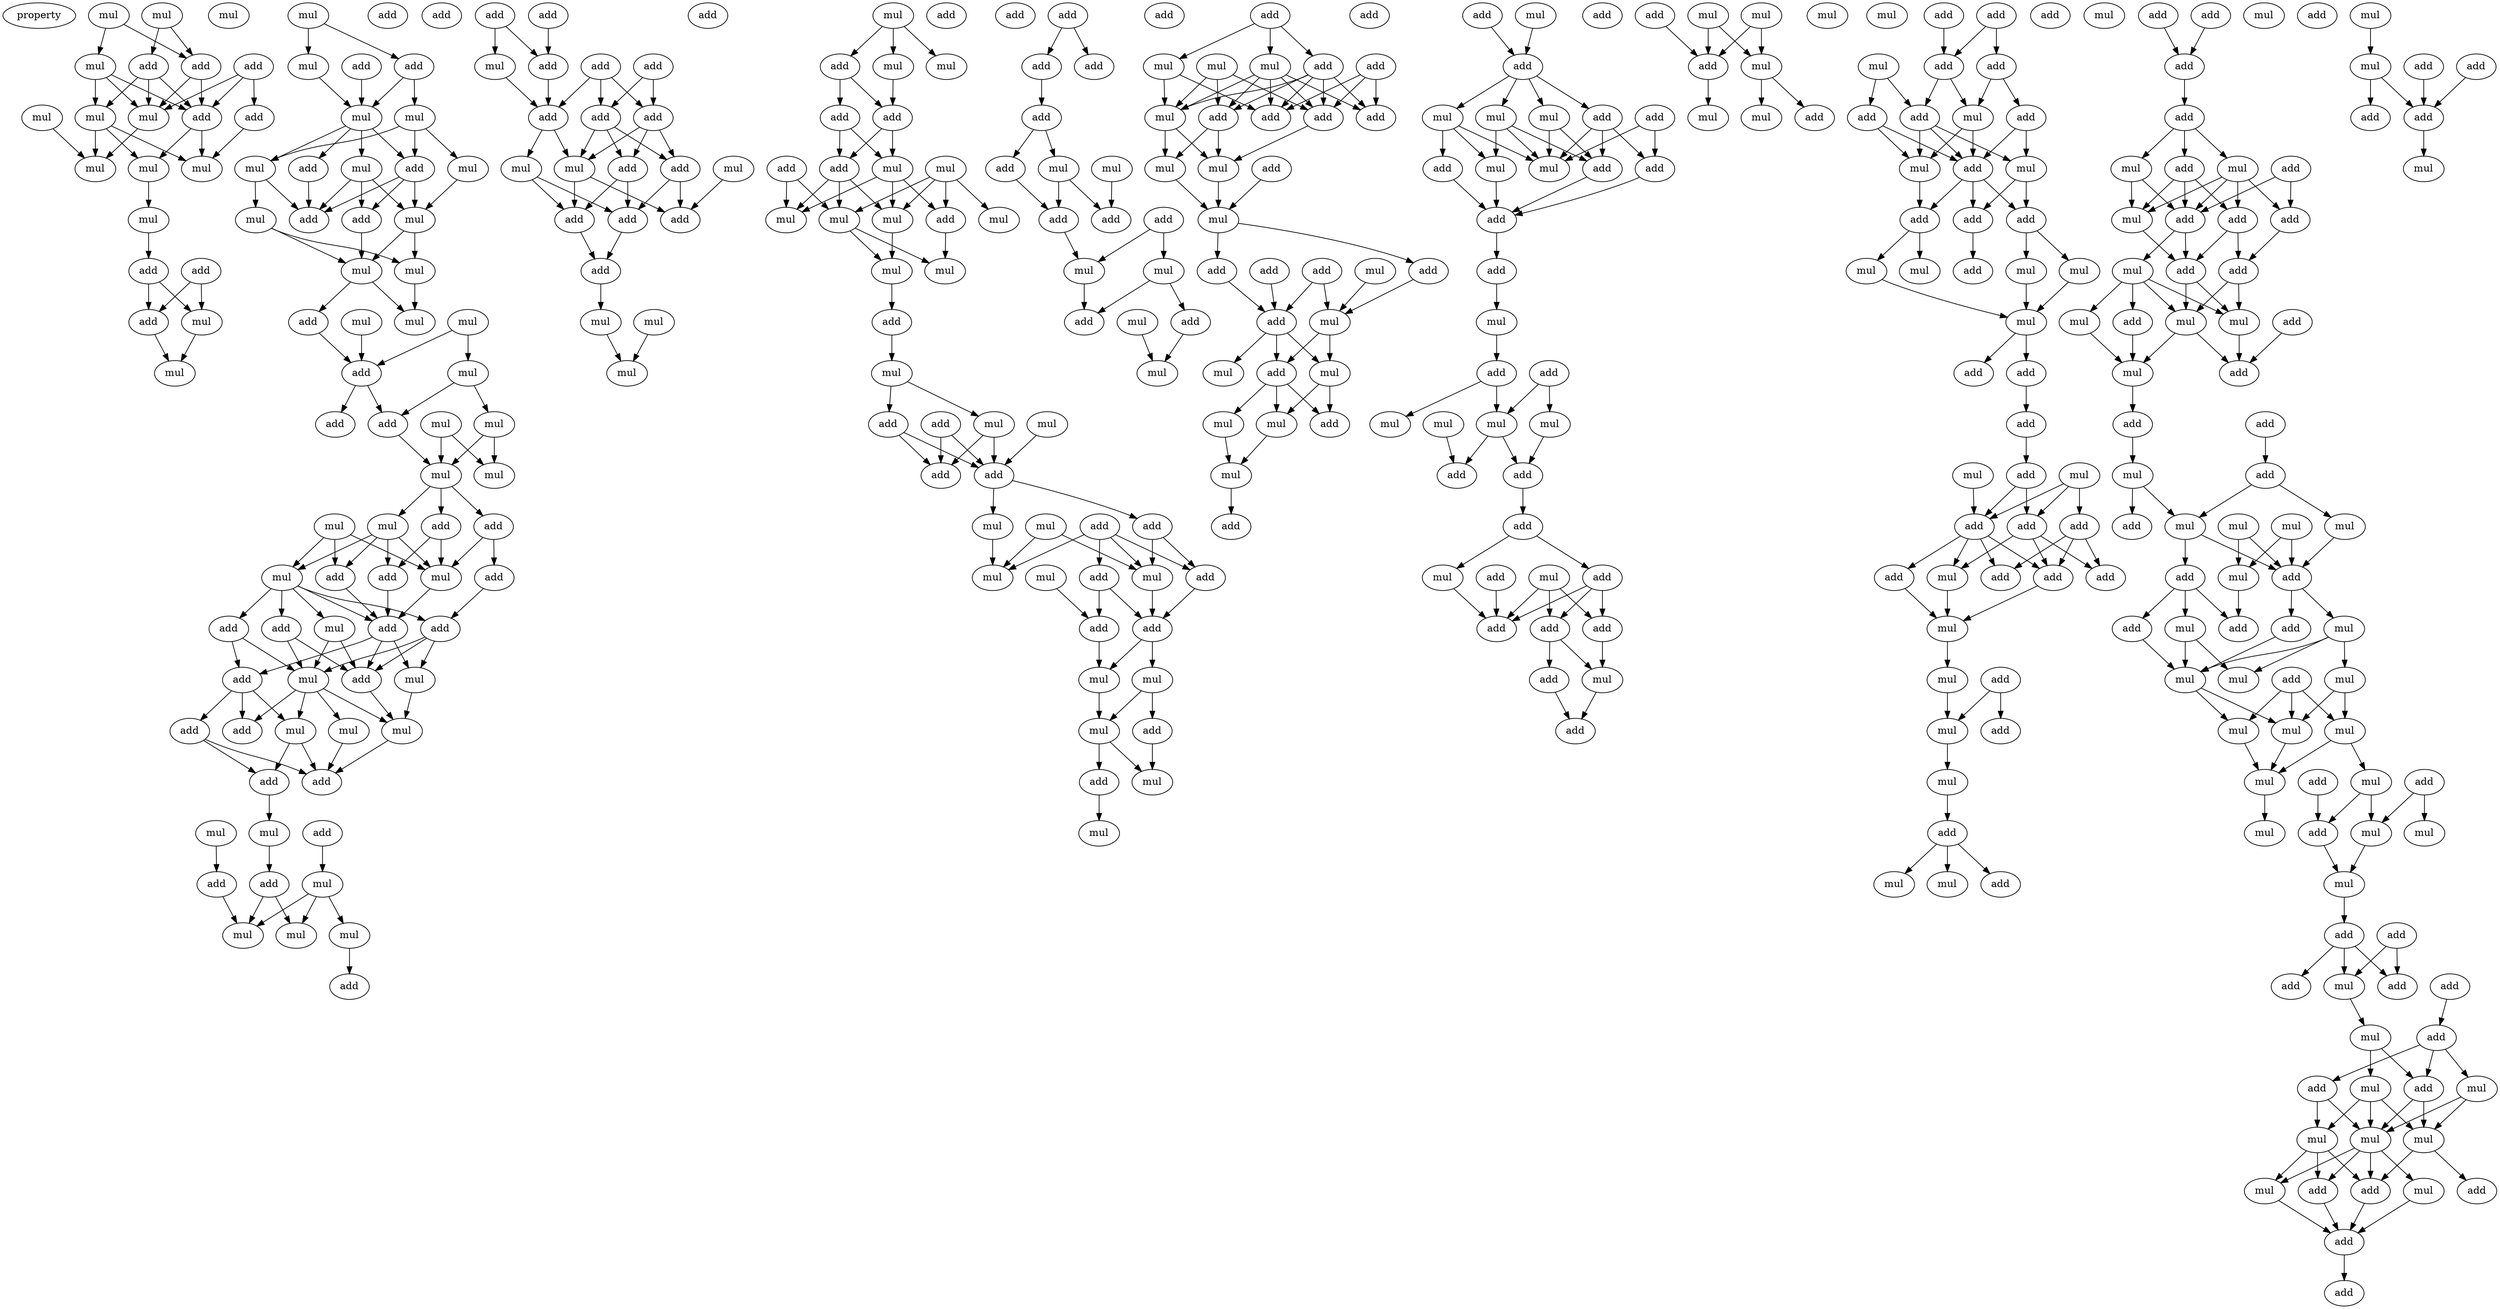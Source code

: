 digraph {
    node [fontcolor=black]
    property [mul=2,lf=1.6]
    0 [ label = mul ];
    1 [ label = mul ];
    2 [ label = mul ];
    3 [ label = add ];
    4 [ label = add ];
    5 [ label = add ];
    6 [ label = mul ];
    7 [ label = mul ];
    8 [ label = mul ];
    9 [ label = mul ];
    10 [ label = add ];
    11 [ label = add ];
    12 [ label = mul ];
    13 [ label = mul ];
    14 [ label = mul ];
    15 [ label = mul ];
    16 [ label = add ];
    17 [ label = add ];
    18 [ label = mul ];
    19 [ label = add ];
    20 [ label = mul ];
    21 [ label = mul ];
    22 [ label = mul ];
    23 [ label = add ];
    24 [ label = add ];
    25 [ label = add ];
    26 [ label = mul ];
    27 [ label = mul ];
    28 [ label = add ];
    29 [ label = mul ];
    30 [ label = mul ];
    31 [ label = add ];
    32 [ label = mul ];
    33 [ label = mul ];
    34 [ label = add ];
    35 [ label = add ];
    36 [ label = mul ];
    37 [ label = mul ];
    38 [ label = mul ];
    39 [ label = mul ];
    40 [ label = mul ];
    41 [ label = mul ];
    42 [ label = add ];
    43 [ label = add ];
    44 [ label = mul ];
    45 [ label = mul ];
    46 [ label = add ];
    47 [ label = mul ];
    48 [ label = add ];
    49 [ label = mul ];
    50 [ label = mul ];
    51 [ label = add ];
    52 [ label = mul ];
    53 [ label = mul ];
    54 [ label = add ];
    55 [ label = mul ];
    56 [ label = add ];
    57 [ label = add ];
    58 [ label = mul ];
    59 [ label = add ];
    60 [ label = mul ];
    61 [ label = add ];
    62 [ label = add ];
    63 [ label = add ];
    64 [ label = add ];
    65 [ label = mul ];
    66 [ label = mul ];
    67 [ label = add ];
    68 [ label = add ];
    69 [ label = add ];
    70 [ label = mul ];
    71 [ label = add ];
    72 [ label = mul ];
    73 [ label = mul ];
    74 [ label = add ];
    75 [ label = add ];
    76 [ label = mul ];
    77 [ label = mul ];
    78 [ label = add ];
    79 [ label = add ];
    80 [ label = mul ];
    81 [ label = add ];
    82 [ label = add ];
    83 [ label = mul ];
    84 [ label = mul ];
    85 [ label = mul ];
    86 [ label = add ];
    87 [ label = add ];
    88 [ label = add ];
    89 [ label = add ];
    90 [ label = mul ];
    91 [ label = add ];
    92 [ label = add ];
    93 [ label = add ];
    94 [ label = add ];
    95 [ label = add ];
    96 [ label = mul ];
    97 [ label = mul ];
    98 [ label = mul ];
    99 [ label = add ];
    100 [ label = add ];
    101 [ label = add ];
    102 [ label = add ];
    103 [ label = add ];
    104 [ label = add ];
    105 [ label = add ];
    106 [ label = mul ];
    107 [ label = mul ];
    108 [ label = mul ];
    109 [ label = mul ];
    110 [ label = mul ];
    111 [ label = add ];
    112 [ label = mul ];
    113 [ label = add ];
    114 [ label = add ];
    115 [ label = mul ];
    116 [ label = add ];
    117 [ label = mul ];
    118 [ label = add ];
    119 [ label = mul ];
    120 [ label = mul ];
    121 [ label = mul ];
    122 [ label = mul ];
    123 [ label = add ];
    124 [ label = mul ];
    125 [ label = mul ];
    126 [ label = add ];
    127 [ label = mul ];
    128 [ label = mul ];
    129 [ label = mul ];
    130 [ label = add ];
    131 [ label = add ];
    132 [ label = add ];
    133 [ label = add ];
    134 [ label = add ];
    135 [ label = mul ];
    136 [ label = add ];
    137 [ label = add ];
    138 [ label = mul ];
    139 [ label = mul ];
    140 [ label = add ];
    141 [ label = add ];
    142 [ label = mul ];
    143 [ label = mul ];
    144 [ label = add ];
    145 [ label = add ];
    146 [ label = mul ];
    147 [ label = mul ];
    148 [ label = add ];
    149 [ label = mul ];
    150 [ label = add ];
    151 [ label = mul ];
    152 [ label = add ];
    153 [ label = mul ];
    154 [ label = add ];
    155 [ label = add ];
    156 [ label = add ];
    157 [ label = add ];
    158 [ label = add ];
    159 [ label = mul ];
    160 [ label = mul ];
    161 [ label = add ];
    162 [ label = add ];
    163 [ label = add ];
    164 [ label = mul ];
    165 [ label = mul ];
    166 [ label = mul ];
    167 [ label = add ];
    168 [ label = add ];
    169 [ label = add ];
    170 [ label = mul ];
    171 [ label = add ];
    172 [ label = mul ];
    173 [ label = mul ];
    174 [ label = mul ];
    175 [ label = add ];
    176 [ label = add ];
    177 [ label = mul ];
    178 [ label = add ];
    179 [ label = add ];
    180 [ label = add ];
    181 [ label = add ];
    182 [ label = mul ];
    183 [ label = mul ];
    184 [ label = add ];
    185 [ label = mul ];
    186 [ label = add ];
    187 [ label = add ];
    188 [ label = add ];
    189 [ label = mul ];
    190 [ label = add ];
    191 [ label = mul ];
    192 [ label = add ];
    193 [ label = mul ];
    194 [ label = add ];
    195 [ label = mul ];
    196 [ label = mul ];
    197 [ label = mul ];
    198 [ label = add ];
    199 [ label = mul ];
    200 [ label = add ];
    201 [ label = add ];
    202 [ label = mul ];
    203 [ label = add ];
    204 [ label = add ];
    205 [ label = add ];
    206 [ label = mul ];
    207 [ label = add ];
    208 [ label = mul ];
    209 [ label = mul ];
    210 [ label = mul ];
    211 [ label = add ];
    212 [ label = add ];
    213 [ label = mul ];
    214 [ label = add ];
    215 [ label = add ];
    216 [ label = add ];
    217 [ label = add ];
    218 [ label = mul ];
    219 [ label = add ];
    220 [ label = add ];
    221 [ label = mul ];
    222 [ label = mul ];
    223 [ label = mul ];
    224 [ label = mul ];
    225 [ label = add ];
    226 [ label = add ];
    227 [ label = add ];
    228 [ label = mul ];
    229 [ label = add ];
    230 [ label = mul ];
    231 [ label = add ];
    232 [ label = add ];
    233 [ label = add ];
    234 [ label = add ];
    235 [ label = add ];
    236 [ label = mul ];
    237 [ label = add ];
    238 [ label = add ];
    239 [ label = mul ];
    240 [ label = mul ];
    241 [ label = mul ];
    242 [ label = mul ];
    243 [ label = add ];
    244 [ label = mul ];
    245 [ label = add ];
    246 [ label = mul ];
    247 [ label = mul ];
    248 [ label = add ];
    249 [ label = add ];
    250 [ label = add ];
    251 [ label = mul ];
    252 [ label = add ];
    253 [ label = add ];
    254 [ label = add ];
    255 [ label = mul ];
    256 [ label = add ];
    257 [ label = add ];
    258 [ label = mul ];
    259 [ label = mul ];
    260 [ label = add ];
    261 [ label = add ];
    262 [ label = add ];
    263 [ label = mul ];
    264 [ label = mul ];
    265 [ label = add ];
    266 [ label = mul ];
    267 [ label = mul ];
    268 [ label = mul ];
    269 [ label = add ];
    270 [ label = add ];
    271 [ label = add ];
    272 [ label = add ];
    273 [ label = add ];
    274 [ label = mul ];
    275 [ label = mul ];
    276 [ label = mul ];
    277 [ label = add ];
    278 [ label = add ];
    279 [ label = add ];
    280 [ label = add ];
    281 [ label = add ];
    282 [ label = add ];
    283 [ label = mul ];
    284 [ label = add ];
    285 [ label = mul ];
    286 [ label = mul ];
    287 [ label = add ];
    288 [ label = add ];
    289 [ label = mul ];
    290 [ label = mul ];
    291 [ label = add ];
    292 [ label = mul ];
    293 [ label = add ];
    294 [ label = mul ];
    295 [ label = add ];
    296 [ label = add ];
    297 [ label = add ];
    298 [ label = add ];
    299 [ label = add ];
    300 [ label = add ];
    301 [ label = mul ];
    302 [ label = mul ];
    303 [ label = mul ];
    304 [ label = add ];
    305 [ label = add ];
    306 [ label = add ];
    307 [ label = mul ];
    308 [ label = add ];
    309 [ label = add ];
    310 [ label = mul ];
    311 [ label = mul ];
    312 [ label = mul ];
    313 [ label = add ];
    314 [ label = add ];
    315 [ label = mul ];
    316 [ label = add ];
    317 [ label = mul ];
    318 [ label = add ];
    319 [ label = add ];
    320 [ label = mul ];
    321 [ label = add ];
    322 [ label = mul ];
    323 [ label = add ];
    324 [ label = mul ];
    325 [ label = mul ];
    326 [ label = mul ];
    327 [ label = add ];
    328 [ label = mul ];
    329 [ label = add ];
    330 [ label = add ];
    331 [ label = add ];
    332 [ label = mul ];
    333 [ label = mul ];
    334 [ label = add ];
    335 [ label = add ];
    336 [ label = mul ];
    337 [ label = mul ];
    338 [ label = mul ];
    339 [ label = mul ];
    340 [ label = mul ];
    341 [ label = mul ];
    342 [ label = add ];
    343 [ label = mul ];
    344 [ label = mul ];
    345 [ label = add ];
    346 [ label = mul ];
    347 [ label = add ];
    348 [ label = mul ];
    349 [ label = mul ];
    350 [ label = mul ];
    351 [ label = add ];
    352 [ label = add ];
    353 [ label = add ];
    354 [ label = mul ];
    355 [ label = add ];
    356 [ label = add ];
    357 [ label = add ];
    358 [ label = add ];
    359 [ label = mul ];
    360 [ label = add ];
    361 [ label = add ];
    362 [ label = mul ];
    363 [ label = mul ];
    364 [ label = mul ];
    365 [ label = mul ];
    366 [ label = mul ];
    367 [ label = mul ];
    368 [ label = add ];
    369 [ label = add ];
    370 [ label = add ];
    371 [ label = mul ];
    372 [ label = add ];
    373 [ label = add ];
    374 [ label = mul ];
    375 [ label = mul ];
    376 [ label = add ];
    377 [ label = add ];
    378 [ label = add ];
    379 [ label = add ];
    380 [ label = mul ];
    0 -> 3 [ name = 0 ];
    0 -> 5 [ name = 1 ];
    2 -> 3 [ name = 2 ];
    2 -> 6 [ name = 3 ];
    3 -> 7 [ name = 4 ];
    3 -> 11 [ name = 5 ];
    4 -> 7 [ name = 6 ];
    4 -> 10 [ name = 7 ];
    4 -> 11 [ name = 8 ];
    5 -> 7 [ name = 9 ];
    5 -> 9 [ name = 10 ];
    5 -> 11 [ name = 11 ];
    6 -> 7 [ name = 12 ];
    6 -> 9 [ name = 13 ];
    6 -> 11 [ name = 14 ];
    7 -> 12 [ name = 15 ];
    8 -> 12 [ name = 16 ];
    9 -> 12 [ name = 17 ];
    9 -> 13 [ name = 18 ];
    9 -> 14 [ name = 19 ];
    10 -> 13 [ name = 20 ];
    11 -> 13 [ name = 21 ];
    11 -> 14 [ name = 22 ];
    14 -> 15 [ name = 23 ];
    15 -> 17 [ name = 24 ];
    16 -> 18 [ name = 25 ];
    16 -> 19 [ name = 26 ];
    17 -> 18 [ name = 27 ];
    17 -> 19 [ name = 28 ];
    18 -> 20 [ name = 29 ];
    19 -> 20 [ name = 30 ];
    21 -> 22 [ name = 31 ];
    21 -> 24 [ name = 32 ];
    22 -> 27 [ name = 33 ];
    24 -> 26 [ name = 34 ];
    24 -> 27 [ name = 35 ];
    25 -> 27 [ name = 36 ];
    26 -> 28 [ name = 37 ];
    26 -> 29 [ name = 38 ];
    26 -> 32 [ name = 39 ];
    27 -> 28 [ name = 40 ];
    27 -> 30 [ name = 41 ];
    27 -> 31 [ name = 42 ];
    27 -> 32 [ name = 43 ];
    28 -> 33 [ name = 44 ];
    28 -> 34 [ name = 45 ];
    28 -> 35 [ name = 46 ];
    29 -> 33 [ name = 47 ];
    30 -> 33 [ name = 48 ];
    30 -> 34 [ name = 49 ];
    30 -> 35 [ name = 50 ];
    31 -> 35 [ name = 51 ];
    32 -> 35 [ name = 52 ];
    32 -> 36 [ name = 53 ];
    33 -> 37 [ name = 54 ];
    33 -> 38 [ name = 55 ];
    34 -> 37 [ name = 56 ];
    36 -> 37 [ name = 57 ];
    36 -> 38 [ name = 58 ];
    37 -> 40 [ name = 59 ];
    37 -> 42 [ name = 60 ];
    38 -> 40 [ name = 61 ];
    39 -> 43 [ name = 62 ];
    41 -> 43 [ name = 63 ];
    41 -> 44 [ name = 64 ];
    42 -> 43 [ name = 65 ];
    43 -> 46 [ name = 66 ];
    43 -> 48 [ name = 67 ];
    44 -> 46 [ name = 68 ];
    44 -> 47 [ name = 69 ];
    45 -> 49 [ name = 70 ];
    45 -> 50 [ name = 71 ];
    46 -> 49 [ name = 72 ];
    47 -> 49 [ name = 73 ];
    47 -> 50 [ name = 74 ];
    49 -> 51 [ name = 75 ];
    49 -> 52 [ name = 76 ];
    49 -> 54 [ name = 77 ];
    51 -> 58 [ name = 78 ];
    51 -> 59 [ name = 79 ];
    52 -> 55 [ name = 80 ];
    52 -> 56 [ name = 81 ];
    52 -> 57 [ name = 82 ];
    52 -> 58 [ name = 83 ];
    53 -> 55 [ name = 84 ];
    53 -> 56 [ name = 85 ];
    53 -> 58 [ name = 86 ];
    54 -> 57 [ name = 87 ];
    54 -> 58 [ name = 88 ];
    55 -> 60 [ name = 89 ];
    55 -> 61 [ name = 90 ];
    55 -> 62 [ name = 91 ];
    55 -> 63 [ name = 92 ];
    55 -> 64 [ name = 93 ];
    56 -> 62 [ name = 94 ];
    57 -> 62 [ name = 95 ];
    58 -> 62 [ name = 96 ];
    59 -> 61 [ name = 97 ];
    60 -> 66 [ name = 98 ];
    60 -> 68 [ name = 99 ];
    61 -> 65 [ name = 100 ];
    61 -> 66 [ name = 101 ];
    61 -> 68 [ name = 102 ];
    62 -> 65 [ name = 103 ];
    62 -> 67 [ name = 104 ];
    62 -> 68 [ name = 105 ];
    63 -> 66 [ name = 106 ];
    63 -> 67 [ name = 107 ];
    64 -> 66 [ name = 108 ];
    64 -> 68 [ name = 109 ];
    65 -> 73 [ name = 110 ];
    66 -> 69 [ name = 111 ];
    66 -> 70 [ name = 112 ];
    66 -> 72 [ name = 113 ];
    66 -> 73 [ name = 114 ];
    67 -> 69 [ name = 115 ];
    67 -> 70 [ name = 116 ];
    67 -> 71 [ name = 117 ];
    68 -> 73 [ name = 118 ];
    70 -> 74 [ name = 119 ];
    70 -> 75 [ name = 120 ];
    71 -> 74 [ name = 121 ];
    71 -> 75 [ name = 122 ];
    72 -> 74 [ name = 123 ];
    73 -> 74 [ name = 124 ];
    75 -> 77 [ name = 125 ];
    76 -> 81 [ name = 126 ];
    77 -> 82 [ name = 127 ];
    78 -> 80 [ name = 128 ];
    80 -> 83 [ name = 129 ];
    80 -> 84 [ name = 130 ];
    80 -> 85 [ name = 131 ];
    81 -> 83 [ name = 132 ];
    82 -> 83 [ name = 133 ];
    82 -> 84 [ name = 134 ];
    85 -> 86 [ name = 135 ];
    87 -> 90 [ name = 136 ];
    87 -> 92 [ name = 137 ];
    88 -> 92 [ name = 138 ];
    89 -> 93 [ name = 139 ];
    89 -> 94 [ name = 140 ];
    89 -> 95 [ name = 141 ];
    90 -> 94 [ name = 142 ];
    91 -> 93 [ name = 143 ];
    91 -> 95 [ name = 144 ];
    92 -> 94 [ name = 145 ];
    93 -> 96 [ name = 146 ];
    93 -> 99 [ name = 147 ];
    93 -> 100 [ name = 148 ];
    94 -> 96 [ name = 149 ];
    94 -> 97 [ name = 150 ];
    95 -> 96 [ name = 151 ];
    95 -> 99 [ name = 152 ];
    95 -> 100 [ name = 153 ];
    96 -> 101 [ name = 154 ];
    96 -> 102 [ name = 155 ];
    97 -> 101 [ name = 156 ];
    97 -> 103 [ name = 157 ];
    98 -> 102 [ name = 158 ];
    99 -> 101 [ name = 159 ];
    99 -> 103 [ name = 160 ];
    100 -> 102 [ name = 161 ];
    100 -> 103 [ name = 162 ];
    101 -> 104 [ name = 163 ];
    103 -> 104 [ name = 164 ];
    104 -> 106 [ name = 165 ];
    106 -> 109 [ name = 166 ];
    107 -> 109 [ name = 167 ];
    108 -> 110 [ name = 168 ];
    108 -> 111 [ name = 169 ];
    108 -> 112 [ name = 170 ];
    110 -> 114 [ name = 171 ];
    111 -> 113 [ name = 172 ];
    111 -> 114 [ name = 173 ];
    113 -> 116 [ name = 174 ];
    113 -> 117 [ name = 175 ];
    114 -> 116 [ name = 176 ];
    114 -> 117 [ name = 177 ];
    115 -> 120 [ name = 178 ];
    115 -> 121 [ name = 179 ];
    115 -> 122 [ name = 180 ];
    115 -> 123 [ name = 181 ];
    116 -> 119 [ name = 182 ];
    116 -> 120 [ name = 183 ];
    116 -> 121 [ name = 184 ];
    117 -> 119 [ name = 185 ];
    117 -> 121 [ name = 186 ];
    117 -> 123 [ name = 187 ];
    118 -> 119 [ name = 188 ];
    118 -> 120 [ name = 189 ];
    120 -> 124 [ name = 190 ];
    120 -> 125 [ name = 191 ];
    121 -> 124 [ name = 192 ];
    123 -> 125 [ name = 193 ];
    124 -> 126 [ name = 194 ];
    126 -> 127 [ name = 195 ];
    127 -> 128 [ name = 196 ];
    127 -> 131 [ name = 197 ];
    128 -> 133 [ name = 198 ];
    128 -> 134 [ name = 199 ];
    129 -> 134 [ name = 200 ];
    131 -> 133 [ name = 201 ];
    131 -> 134 [ name = 202 ];
    132 -> 133 [ name = 203 ];
    132 -> 134 [ name = 204 ];
    134 -> 135 [ name = 205 ];
    134 -> 137 [ name = 206 ];
    135 -> 143 [ name = 207 ];
    136 -> 139 [ name = 208 ];
    136 -> 140 [ name = 209 ];
    136 -> 141 [ name = 210 ];
    136 -> 143 [ name = 211 ];
    137 -> 139 [ name = 212 ];
    137 -> 140 [ name = 213 ];
    138 -> 139 [ name = 214 ];
    138 -> 143 [ name = 215 ];
    139 -> 145 [ name = 216 ];
    140 -> 145 [ name = 217 ];
    141 -> 144 [ name = 218 ];
    141 -> 145 [ name = 219 ];
    142 -> 144 [ name = 220 ];
    144 -> 146 [ name = 221 ];
    145 -> 146 [ name = 222 ];
    145 -> 147 [ name = 223 ];
    146 -> 149 [ name = 224 ];
    147 -> 148 [ name = 225 ];
    147 -> 149 [ name = 226 ];
    148 -> 151 [ name = 227 ];
    149 -> 150 [ name = 228 ];
    149 -> 151 [ name = 229 ];
    150 -> 153 [ name = 230 ];
    154 -> 155 [ name = 231 ];
    154 -> 156 [ name = 232 ];
    155 -> 157 [ name = 233 ];
    157 -> 158 [ name = 234 ];
    157 -> 159 [ name = 235 ];
    158 -> 161 [ name = 236 ];
    159 -> 161 [ name = 237 ];
    159 -> 162 [ name = 238 ];
    160 -> 162 [ name = 239 ];
    161 -> 165 [ name = 240 ];
    163 -> 164 [ name = 241 ];
    163 -> 165 [ name = 242 ];
    164 -> 167 [ name = 243 ];
    164 -> 169 [ name = 244 ];
    165 -> 169 [ name = 245 ];
    166 -> 170 [ name = 246 ];
    167 -> 170 [ name = 247 ];
    171 -> 173 [ name = 248 ];
    171 -> 174 [ name = 249 ];
    171 -> 175 [ name = 250 ];
    172 -> 177 [ name = 251 ];
    172 -> 179 [ name = 252 ];
    172 -> 180 [ name = 253 ];
    173 -> 177 [ name = 254 ];
    173 -> 178 [ name = 255 ];
    173 -> 179 [ name = 256 ];
    173 -> 180 [ name = 257 ];
    173 -> 181 [ name = 258 ];
    174 -> 177 [ name = 259 ];
    174 -> 181 [ name = 260 ];
    175 -> 177 [ name = 261 ];
    175 -> 178 [ name = 262 ];
    175 -> 179 [ name = 263 ];
    175 -> 180 [ name = 264 ];
    175 -> 181 [ name = 265 ];
    176 -> 178 [ name = 266 ];
    176 -> 180 [ name = 267 ];
    176 -> 181 [ name = 268 ];
    177 -> 182 [ name = 269 ];
    177 -> 183 [ name = 270 ];
    179 -> 182 [ name = 271 ];
    179 -> 183 [ name = 272 ];
    180 -> 182 [ name = 273 ];
    182 -> 185 [ name = 274 ];
    183 -> 185 [ name = 275 ];
    184 -> 185 [ name = 276 ];
    185 -> 186 [ name = 277 ];
    185 -> 188 [ name = 278 ];
    186 -> 192 [ name = 279 ];
    187 -> 192 [ name = 280 ];
    188 -> 191 [ name = 281 ];
    189 -> 191 [ name = 282 ];
    190 -> 191 [ name = 283 ];
    190 -> 192 [ name = 284 ];
    191 -> 194 [ name = 285 ];
    191 -> 195 [ name = 286 ];
    192 -> 193 [ name = 287 ];
    192 -> 194 [ name = 288 ];
    192 -> 195 [ name = 289 ];
    194 -> 196 [ name = 290 ];
    194 -> 197 [ name = 291 ];
    194 -> 198 [ name = 292 ];
    195 -> 197 [ name = 293 ];
    195 -> 198 [ name = 294 ];
    196 -> 199 [ name = 295 ];
    197 -> 199 [ name = 296 ];
    199 -> 203 [ name = 297 ];
    201 -> 204 [ name = 298 ];
    202 -> 204 [ name = 299 ];
    204 -> 206 [ name = 300 ];
    204 -> 207 [ name = 301 ];
    204 -> 208 [ name = 302 ];
    204 -> 209 [ name = 303 ];
    205 -> 213 [ name = 304 ];
    205 -> 214 [ name = 305 ];
    206 -> 210 [ name = 306 ];
    206 -> 212 [ name = 307 ];
    206 -> 213 [ name = 308 ];
    207 -> 212 [ name = 309 ];
    207 -> 213 [ name = 310 ];
    207 -> 214 [ name = 311 ];
    208 -> 212 [ name = 312 ];
    208 -> 213 [ name = 313 ];
    209 -> 210 [ name = 314 ];
    209 -> 211 [ name = 315 ];
    209 -> 213 [ name = 316 ];
    210 -> 215 [ name = 317 ];
    211 -> 215 [ name = 318 ];
    212 -> 215 [ name = 319 ];
    214 -> 215 [ name = 320 ];
    215 -> 216 [ name = 321 ];
    216 -> 218 [ name = 322 ];
    218 -> 219 [ name = 323 ];
    219 -> 221 [ name = 324 ];
    219 -> 222 [ name = 325 ];
    220 -> 221 [ name = 326 ];
    220 -> 224 [ name = 327 ];
    221 -> 225 [ name = 328 ];
    221 -> 226 [ name = 329 ];
    223 -> 225 [ name = 330 ];
    224 -> 226 [ name = 331 ];
    226 -> 227 [ name = 332 ];
    227 -> 228 [ name = 333 ];
    227 -> 231 [ name = 334 ];
    228 -> 232 [ name = 335 ];
    229 -> 232 [ name = 336 ];
    230 -> 232 [ name = 337 ];
    230 -> 233 [ name = 338 ];
    230 -> 234 [ name = 339 ];
    231 -> 232 [ name = 340 ];
    231 -> 233 [ name = 341 ];
    231 -> 234 [ name = 342 ];
    233 -> 236 [ name = 343 ];
    234 -> 235 [ name = 344 ];
    234 -> 236 [ name = 345 ];
    235 -> 237 [ name = 346 ];
    236 -> 237 [ name = 347 ];
    238 -> 243 [ name = 348 ];
    239 -> 242 [ name = 349 ];
    239 -> 243 [ name = 350 ];
    240 -> 242 [ name = 351 ];
    240 -> 243 [ name = 352 ];
    242 -> 245 [ name = 353 ];
    242 -> 246 [ name = 354 ];
    243 -> 244 [ name = 355 ];
    248 -> 252 [ name = 356 ];
    249 -> 250 [ name = 357 ];
    249 -> 252 [ name = 358 ];
    250 -> 253 [ name = 359 ];
    250 -> 255 [ name = 360 ];
    251 -> 254 [ name = 361 ];
    251 -> 256 [ name = 362 ];
    252 -> 255 [ name = 363 ];
    252 -> 256 [ name = 364 ];
    253 -> 257 [ name = 365 ];
    253 -> 258 [ name = 366 ];
    254 -> 257 [ name = 367 ];
    254 -> 259 [ name = 368 ];
    255 -> 257 [ name = 369 ];
    255 -> 259 [ name = 370 ];
    256 -> 257 [ name = 371 ];
    256 -> 258 [ name = 372 ];
    256 -> 259 [ name = 373 ];
    257 -> 260 [ name = 374 ];
    257 -> 261 [ name = 375 ];
    257 -> 262 [ name = 376 ];
    258 -> 260 [ name = 377 ];
    258 -> 261 [ name = 378 ];
    259 -> 262 [ name = 379 ];
    260 -> 263 [ name = 380 ];
    260 -> 267 [ name = 381 ];
    261 -> 265 [ name = 382 ];
    262 -> 264 [ name = 383 ];
    262 -> 266 [ name = 384 ];
    263 -> 268 [ name = 385 ];
    266 -> 268 [ name = 386 ];
    267 -> 268 [ name = 387 ];
    268 -> 269 [ name = 388 ];
    268 -> 270 [ name = 389 ];
    270 -> 272 [ name = 390 ];
    272 -> 273 [ name = 391 ];
    273 -> 277 [ name = 392 ];
    273 -> 278 [ name = 393 ];
    274 -> 278 [ name = 394 ];
    276 -> 277 [ name = 395 ];
    276 -> 278 [ name = 396 ];
    276 -> 279 [ name = 397 ];
    277 -> 281 [ name = 398 ];
    277 -> 283 [ name = 399 ];
    277 -> 284 [ name = 400 ];
    278 -> 280 [ name = 401 ];
    278 -> 281 [ name = 402 ];
    278 -> 282 [ name = 403 ];
    278 -> 283 [ name = 404 ];
    279 -> 281 [ name = 405 ];
    279 -> 282 [ name = 406 ];
    279 -> 284 [ name = 407 ];
    280 -> 285 [ name = 408 ];
    281 -> 285 [ name = 409 ];
    283 -> 285 [ name = 410 ];
    285 -> 286 [ name = 411 ];
    286 -> 289 [ name = 412 ];
    287 -> 288 [ name = 413 ];
    287 -> 289 [ name = 414 ];
    289 -> 290 [ name = 415 ];
    290 -> 291 [ name = 416 ];
    291 -> 292 [ name = 417 ];
    291 -> 294 [ name = 418 ];
    291 -> 296 [ name = 419 ];
    293 -> 297 [ name = 420 ];
    295 -> 297 [ name = 421 ];
    297 -> 298 [ name = 422 ];
    298 -> 299 [ name = 423 ];
    298 -> 302 [ name = 424 ];
    298 -> 303 [ name = 425 ];
    299 -> 305 [ name = 426 ];
    299 -> 306 [ name = 427 ];
    299 -> 307 [ name = 428 ];
    300 -> 304 [ name = 429 ];
    300 -> 306 [ name = 430 ];
    302 -> 306 [ name = 431 ];
    302 -> 307 [ name = 432 ];
    303 -> 304 [ name = 433 ];
    303 -> 305 [ name = 434 ];
    303 -> 306 [ name = 435 ];
    303 -> 307 [ name = 436 ];
    304 -> 309 [ name = 437 ];
    305 -> 308 [ name = 438 ];
    305 -> 309 [ name = 439 ];
    306 -> 308 [ name = 440 ];
    306 -> 310 [ name = 441 ];
    307 -> 308 [ name = 442 ];
    308 -> 311 [ name = 443 ];
    308 -> 312 [ name = 444 ];
    309 -> 311 [ name = 445 ];
    309 -> 312 [ name = 446 ];
    310 -> 311 [ name = 447 ];
    310 -> 312 [ name = 448 ];
    310 -> 314 [ name = 449 ];
    310 -> 315 [ name = 450 ];
    311 -> 316 [ name = 451 ];
    312 -> 316 [ name = 452 ];
    312 -> 317 [ name = 453 ];
    313 -> 316 [ name = 454 ];
    314 -> 317 [ name = 455 ];
    315 -> 317 [ name = 456 ];
    317 -> 318 [ name = 457 ];
    318 -> 320 [ name = 458 ];
    319 -> 321 [ name = 459 ];
    320 -> 322 [ name = 460 ];
    320 -> 323 [ name = 461 ];
    321 -> 322 [ name = 462 ];
    321 -> 326 [ name = 463 ];
    322 -> 327 [ name = 464 ];
    322 -> 329 [ name = 465 ];
    324 -> 328 [ name = 466 ];
    324 -> 329 [ name = 467 ];
    325 -> 328 [ name = 468 ];
    325 -> 329 [ name = 469 ];
    326 -> 329 [ name = 470 ];
    327 -> 330 [ name = 471 ];
    327 -> 331 [ name = 472 ];
    327 -> 332 [ name = 473 ];
    328 -> 331 [ name = 474 ];
    329 -> 333 [ name = 475 ];
    329 -> 334 [ name = 476 ];
    330 -> 337 [ name = 477 ];
    332 -> 337 [ name = 478 ];
    332 -> 338 [ name = 479 ];
    333 -> 336 [ name = 480 ];
    333 -> 337 [ name = 481 ];
    333 -> 338 [ name = 482 ];
    334 -> 337 [ name = 483 ];
    335 -> 339 [ name = 484 ];
    335 -> 340 [ name = 485 ];
    335 -> 341 [ name = 486 ];
    336 -> 339 [ name = 487 ];
    336 -> 340 [ name = 488 ];
    337 -> 340 [ name = 489 ];
    337 -> 341 [ name = 490 ];
    339 -> 343 [ name = 491 ];
    339 -> 344 [ name = 492 ];
    340 -> 343 [ name = 493 ];
    341 -> 343 [ name = 494 ];
    342 -> 347 [ name = 495 ];
    343 -> 348 [ name = 496 ];
    344 -> 346 [ name = 497 ];
    344 -> 347 [ name = 498 ];
    345 -> 346 [ name = 499 ];
    345 -> 349 [ name = 500 ];
    346 -> 350 [ name = 501 ];
    347 -> 350 [ name = 502 ];
    350 -> 353 [ name = 503 ];
    351 -> 354 [ name = 504 ];
    351 -> 357 [ name = 505 ];
    353 -> 354 [ name = 506 ];
    353 -> 355 [ name = 507 ];
    353 -> 357 [ name = 508 ];
    354 -> 359 [ name = 509 ];
    356 -> 358 [ name = 510 ];
    358 -> 360 [ name = 511 ];
    358 -> 361 [ name = 512 ];
    358 -> 362 [ name = 513 ];
    359 -> 360 [ name = 514 ];
    359 -> 363 [ name = 515 ];
    360 -> 364 [ name = 516 ];
    360 -> 365 [ name = 517 ];
    361 -> 365 [ name = 518 ];
    361 -> 366 [ name = 519 ];
    362 -> 364 [ name = 520 ];
    362 -> 365 [ name = 521 ];
    363 -> 364 [ name = 522 ];
    363 -> 365 [ name = 523 ];
    363 -> 366 [ name = 524 ];
    364 -> 369 [ name = 525 ];
    364 -> 370 [ name = 526 ];
    365 -> 367 [ name = 527 ];
    365 -> 368 [ name = 528 ];
    365 -> 370 [ name = 529 ];
    365 -> 371 [ name = 530 ];
    366 -> 368 [ name = 531 ];
    366 -> 370 [ name = 532 ];
    366 -> 371 [ name = 533 ];
    367 -> 372 [ name = 534 ];
    368 -> 372 [ name = 535 ];
    370 -> 372 [ name = 536 ];
    371 -> 372 [ name = 537 ];
    372 -> 373 [ name = 538 ];
    374 -> 375 [ name = 539 ];
    375 -> 378 [ name = 540 ];
    375 -> 379 [ name = 541 ];
    376 -> 379 [ name = 542 ];
    377 -> 379 [ name = 543 ];
    379 -> 380 [ name = 544 ];
}
